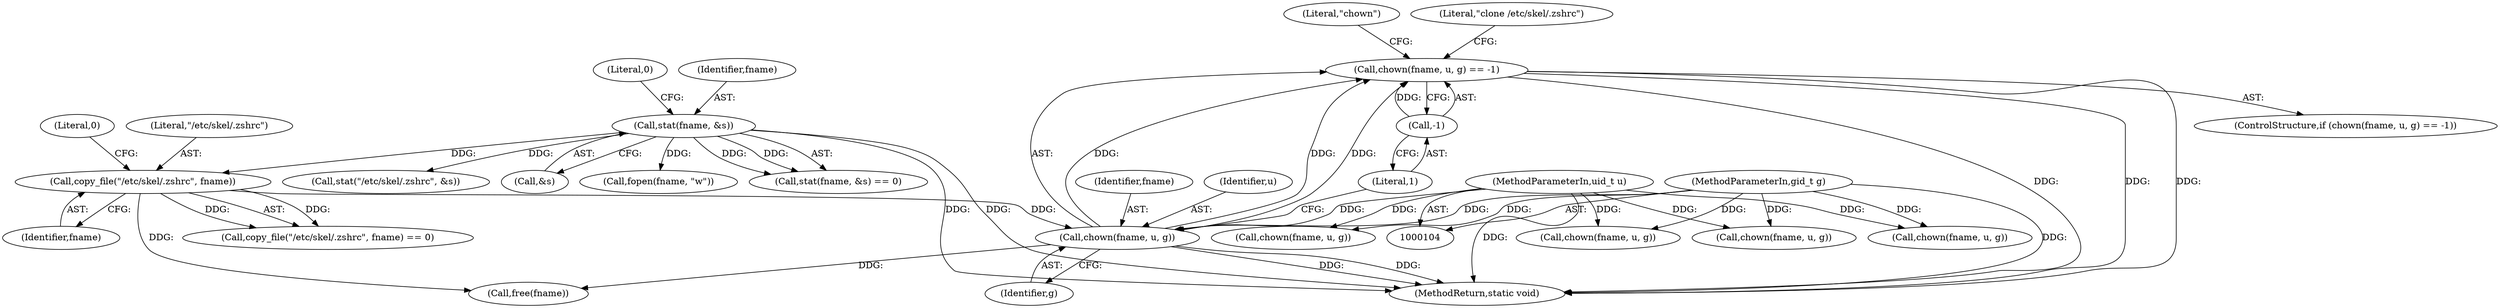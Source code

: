 digraph "0_firejail_903fd8a0789ca3cc3c21d84cd0282481515592ef_1@API" {
"1000158" [label="(Call,chown(fname, u, g) == -1)"];
"1000159" [label="(Call,chown(fname, u, g))"];
"1000152" [label="(Call,copy_file(\"/etc/skel/.zshrc\", fname))"];
"1000127" [label="(Call,stat(fname, &s))"];
"1000106" [label="(MethodParameterIn,uid_t u)"];
"1000107" [label="(MethodParameterIn,gid_t g)"];
"1000163" [label="(Call,-1)"];
"1000166" [label="(Literal,\"chown\")"];
"1000160" [label="(Identifier,fname)"];
"1000135" [label="(Call,stat(\"/etc/skel/.zshrc\", &s))"];
"1000157" [label="(ControlStructure,if (chown(fname, u, g) == -1))"];
"1000129" [label="(Call,&s)"];
"1000128" [label="(Identifier,fname)"];
"1000288" [label="(Call,chown(fname, u, g))"];
"1000158" [label="(Call,chown(fname, u, g) == -1)"];
"1000163" [label="(Call,-1)"];
"1000371" [label="(MethodReturn,static void)"];
"1000187" [label="(Call,chown(fname, u, g))"];
"1000161" [label="(Identifier,u)"];
"1000127" [label="(Call,stat(fname, &s))"];
"1000162" [label="(Identifier,g)"];
"1000155" [label="(Literal,0)"];
"1000107" [label="(MethodParameterIn,gid_t g)"];
"1000168" [label="(Literal,\"clone /etc/skel/.zshrc\")"];
"1000154" [label="(Identifier,fname)"];
"1000159" [label="(Call,chown(fname, u, g))"];
"1000131" [label="(Literal,0)"];
"1000174" [label="(Call,fopen(fname, \"w\"))"];
"1000260" [label="(Call,chown(fname, u, g))"];
"1000164" [label="(Literal,1)"];
"1000359" [label="(Call,chown(fname, u, g))"];
"1000208" [label="(Call,free(fname))"];
"1000153" [label="(Literal,\"/etc/skel/.zshrc\")"];
"1000151" [label="(Call,copy_file(\"/etc/skel/.zshrc\", fname) == 0)"];
"1000126" [label="(Call,stat(fname, &s) == 0)"];
"1000152" [label="(Call,copy_file(\"/etc/skel/.zshrc\", fname))"];
"1000106" [label="(MethodParameterIn,uid_t u)"];
"1000158" -> "1000157"  [label="AST: "];
"1000158" -> "1000163"  [label="CFG: "];
"1000159" -> "1000158"  [label="AST: "];
"1000163" -> "1000158"  [label="AST: "];
"1000166" -> "1000158"  [label="CFG: "];
"1000168" -> "1000158"  [label="CFG: "];
"1000158" -> "1000371"  [label="DDG: "];
"1000158" -> "1000371"  [label="DDG: "];
"1000158" -> "1000371"  [label="DDG: "];
"1000159" -> "1000158"  [label="DDG: "];
"1000159" -> "1000158"  [label="DDG: "];
"1000159" -> "1000158"  [label="DDG: "];
"1000163" -> "1000158"  [label="DDG: "];
"1000159" -> "1000162"  [label="CFG: "];
"1000160" -> "1000159"  [label="AST: "];
"1000161" -> "1000159"  [label="AST: "];
"1000162" -> "1000159"  [label="AST: "];
"1000164" -> "1000159"  [label="CFG: "];
"1000159" -> "1000371"  [label="DDG: "];
"1000159" -> "1000371"  [label="DDG: "];
"1000152" -> "1000159"  [label="DDG: "];
"1000106" -> "1000159"  [label="DDG: "];
"1000107" -> "1000159"  [label="DDG: "];
"1000159" -> "1000208"  [label="DDG: "];
"1000152" -> "1000151"  [label="AST: "];
"1000152" -> "1000154"  [label="CFG: "];
"1000153" -> "1000152"  [label="AST: "];
"1000154" -> "1000152"  [label="AST: "];
"1000155" -> "1000152"  [label="CFG: "];
"1000152" -> "1000151"  [label="DDG: "];
"1000152" -> "1000151"  [label="DDG: "];
"1000127" -> "1000152"  [label="DDG: "];
"1000152" -> "1000208"  [label="DDG: "];
"1000127" -> "1000126"  [label="AST: "];
"1000127" -> "1000129"  [label="CFG: "];
"1000128" -> "1000127"  [label="AST: "];
"1000129" -> "1000127"  [label="AST: "];
"1000131" -> "1000127"  [label="CFG: "];
"1000127" -> "1000371"  [label="DDG: "];
"1000127" -> "1000371"  [label="DDG: "];
"1000127" -> "1000126"  [label="DDG: "];
"1000127" -> "1000126"  [label="DDG: "];
"1000127" -> "1000135"  [label="DDG: "];
"1000127" -> "1000174"  [label="DDG: "];
"1000106" -> "1000104"  [label="AST: "];
"1000106" -> "1000371"  [label="DDG: "];
"1000106" -> "1000187"  [label="DDG: "];
"1000106" -> "1000260"  [label="DDG: "];
"1000106" -> "1000288"  [label="DDG: "];
"1000106" -> "1000359"  [label="DDG: "];
"1000107" -> "1000104"  [label="AST: "];
"1000107" -> "1000371"  [label="DDG: "];
"1000107" -> "1000187"  [label="DDG: "];
"1000107" -> "1000260"  [label="DDG: "];
"1000107" -> "1000288"  [label="DDG: "];
"1000107" -> "1000359"  [label="DDG: "];
"1000163" -> "1000164"  [label="CFG: "];
"1000164" -> "1000163"  [label="AST: "];
}
